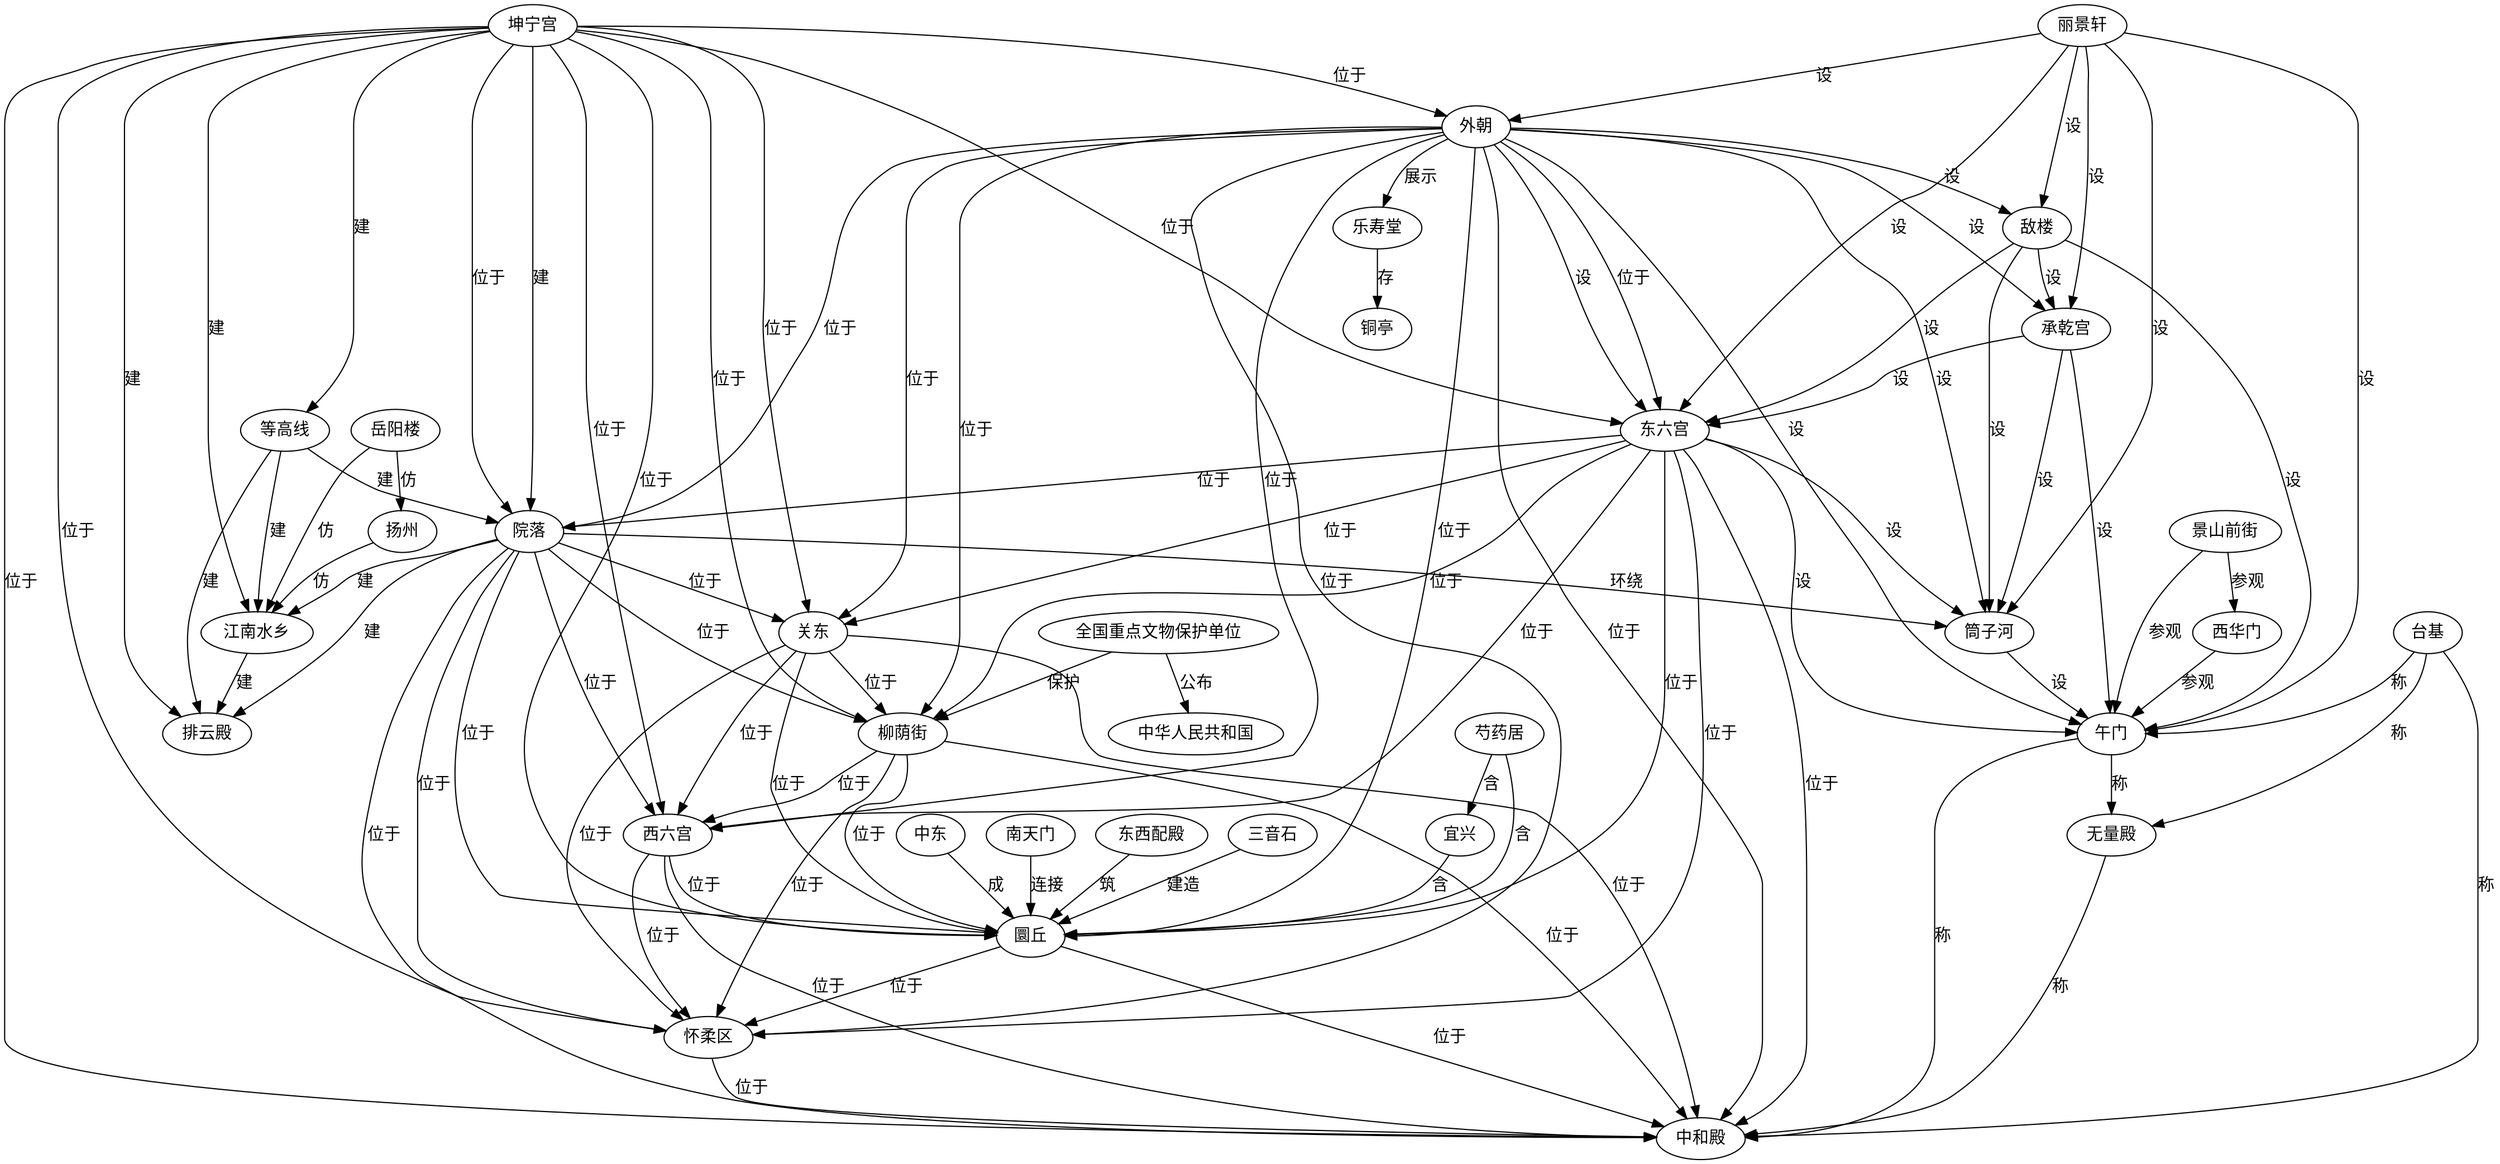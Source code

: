 digraph Visualization {
	"怀柔区" [fontname=FangSong]
	"中和殿" [fontname=FangSong]
	"怀柔区" -> "中和殿" [label="位于" fontname=FangSong]
	"无量殿" [fontname=FangSong]
	"中和殿" [fontname=FangSong]
	"无量殿" -> "中和殿" [label="称" fontname=FangSong]
	"圜丘" [fontname=FangSong]
	"中和殿" [fontname=FangSong]
	"圜丘" -> "中和殿" [label="位于" fontname=FangSong]
	"圜丘" [fontname=FangSong]
	"怀柔区" [fontname=FangSong]
	"圜丘" -> "怀柔区" [label="位于" fontname=FangSong]
	"南天门" [fontname=FangSong]
	"圜丘" [fontname=FangSong]
	"南天门" -> "圜丘" [label="连接" fontname=FangSong]
	"西六宫" [fontname=FangSong]
	"中和殿" [fontname=FangSong]
	"西六宫" -> "中和殿" [label="位于" fontname=FangSong]
	"西六宫" [fontname=FangSong]
	"怀柔区" [fontname=FangSong]
	"西六宫" -> "怀柔区" [label="位于" fontname=FangSong]
	"西六宫" [fontname=FangSong]
	"圜丘" [fontname=FangSong]
	"西六宫" -> "圜丘" [label="位于" fontname=FangSong]
	"柳荫街" [fontname=FangSong]
	"中和殿" [fontname=FangSong]
	"柳荫街" -> "中和殿" [label="位于" fontname=FangSong]
	"柳荫街" [fontname=FangSong]
	"怀柔区" [fontname=FangSong]
	"柳荫街" -> "怀柔区" [label="位于" fontname=FangSong]
	"柳荫街" [fontname=FangSong]
	"圜丘" [fontname=FangSong]
	"柳荫街" -> "圜丘" [label="位于" fontname=FangSong]
	"柳荫街" [fontname=FangSong]
	"西六宫" [fontname=FangSong]
	"柳荫街" -> "西六宫" [label="位于" fontname=FangSong]
	"午门" [fontname=FangSong]
	"中和殿" [fontname=FangSong]
	"午门" -> "中和殿" [label="称" fontname=FangSong]
	"午门" [fontname=FangSong]
	"无量殿" [fontname=FangSong]
	"午门" -> "无量殿" [label="称" fontname=FangSong]
	"江南水乡" [fontname=FangSong]
	"排云殿" [fontname=FangSong]
	"江南水乡" -> "排云殿" [label="建" fontname=FangSong]
	"关东" [fontname=FangSong]
	"中和殿" [fontname=FangSong]
	"关东" -> "中和殿" [label="位于" fontname=FangSong]
	"关东" [fontname=FangSong]
	"怀柔区" [fontname=FangSong]
	"关东" -> "怀柔区" [label="位于" fontname=FangSong]
	"关东" [fontname=FangSong]
	"圜丘" [fontname=FangSong]
	"关东" -> "圜丘" [label="位于" fontname=FangSong]
	"关东" [fontname=FangSong]
	"西六宫" [fontname=FangSong]
	"关东" -> "西六宫" [label="位于" fontname=FangSong]
	"关东" [fontname=FangSong]
	"柳荫街" [fontname=FangSong]
	"关东" -> "柳荫街" [label="位于" fontname=FangSong]
	"筒子河" [fontname=FangSong]
	"午门" [fontname=FangSong]
	"筒子河" -> "午门" [label="设" fontname=FangSong]
	"西华门" [fontname=FangSong]
	"午门" [fontname=FangSong]
	"西华门" -> "午门" [label="参观" fontname=FangSong]
	"院落" [fontname=FangSong]
	"中和殿" [fontname=FangSong]
	"院落" -> "中和殿" [label="位于" fontname=FangSong]
	"院落" [fontname=FangSong]
	"怀柔区" [fontname=FangSong]
	"院落" -> "怀柔区" [label="位于" fontname=FangSong]
	"院落" [fontname=FangSong]
	"排云殿" [fontname=FangSong]
	"院落" -> "排云殿" [label="建" fontname=FangSong]
	"院落" [fontname=FangSong]
	"圜丘" [fontname=FangSong]
	"院落" -> "圜丘" [label="位于" fontname=FangSong]
	"院落" [fontname=FangSong]
	"西六宫" [fontname=FangSong]
	"院落" -> "西六宫" [label="位于" fontname=FangSong]
	"院落" [fontname=FangSong]
	"柳荫街" [fontname=FangSong]
	"院落" -> "柳荫街" [label="位于" fontname=FangSong]
	"院落" [fontname=FangSong]
	"江南水乡" [fontname=FangSong]
	"院落" -> "江南水乡" [label="建" fontname=FangSong]
	"院落" [fontname=FangSong]
	"关东" [fontname=FangSong]
	"院落" -> "关东" [label="位于" fontname=FangSong]
	"院落" [fontname=FangSong]
	"筒子河" [fontname=FangSong]
	"院落" -> "筒子河" [label="环绕" fontname=FangSong]
	"等高线" [fontname=FangSong]
	"排云殿" [fontname=FangSong]
	"等高线" -> "排云殿" [label="建" fontname=FangSong]
	"等高线" [fontname=FangSong]
	"江南水乡" [fontname=FangSong]
	"等高线" -> "江南水乡" [label="建" fontname=FangSong]
	"等高线" [fontname=FangSong]
	"院落" [fontname=FangSong]
	"等高线" -> "院落" [label="建" fontname=FangSong]
	"宜兴" [fontname=FangSong]
	"圜丘" [fontname=FangSong]
	"宜兴" -> "圜丘" [label="含" fontname=FangSong]
	"景山前街" [fontname=FangSong]
	"午门" [fontname=FangSong]
	"景山前街" -> "午门" [label="参观" fontname=FangSong]
	"景山前街" [fontname=FangSong]
	"西华门" [fontname=FangSong]
	"景山前街" -> "西华门" [label="参观" fontname=FangSong]
	"乐寿堂" [fontname=FangSong]
	"铜亭" [fontname=FangSong]
	"乐寿堂" -> "铜亭" [label="存" fontname=FangSong]
	"东六宫" [fontname=FangSong]
	"中和殿" [fontname=FangSong]
	"东六宫" -> "中和殿" [label="位于" fontname=FangSong]
	"东六宫" [fontname=FangSong]
	"怀柔区" [fontname=FangSong]
	"东六宫" -> "怀柔区" [label="位于" fontname=FangSong]
	"东六宫" [fontname=FangSong]
	"圜丘" [fontname=FangSong]
	"东六宫" -> "圜丘" [label="位于" fontname=FangSong]
	"东六宫" [fontname=FangSong]
	"西六宫" [fontname=FangSong]
	"东六宫" -> "西六宫" [label="位于" fontname=FangSong]
	"东六宫" [fontname=FangSong]
	"柳荫街" [fontname=FangSong]
	"东六宫" -> "柳荫街" [label="位于" fontname=FangSong]
	"东六宫" [fontname=FangSong]
	"午门" [fontname=FangSong]
	"东六宫" -> "午门" [label="设" fontname=FangSong]
	"东六宫" [fontname=FangSong]
	"关东" [fontname=FangSong]
	"东六宫" -> "关东" [label="位于" fontname=FangSong]
	"东六宫" [fontname=FangSong]
	"筒子河" [fontname=FangSong]
	"东六宫" -> "筒子河" [label="设" fontname=FangSong]
	"东六宫" [fontname=FangSong]
	"院落" [fontname=FangSong]
	"东六宫" -> "院落" [label="位于" fontname=FangSong]
	"芍药居" [fontname=FangSong]
	"圜丘" [fontname=FangSong]
	"芍药居" -> "圜丘" [label="含" fontname=FangSong]
	"芍药居" [fontname=FangSong]
	"宜兴" [fontname=FangSong]
	"芍药居" -> "宜兴" [label="含" fontname=FangSong]
	"承乾宫" [fontname=FangSong]
	"午门" [fontname=FangSong]
	"承乾宫" -> "午门" [label="设" fontname=FangSong]
	"承乾宫" [fontname=FangSong]
	"筒子河" [fontname=FangSong]
	"承乾宫" -> "筒子河" [label="设" fontname=FangSong]
	"承乾宫" [fontname=FangSong]
	"东六宫" [fontname=FangSong]
	"承乾宫" -> "东六宫" [label="设" fontname=FangSong]
	"东西配殿" [fontname=FangSong]
	"圜丘" [fontname=FangSong]
	"东西配殿" -> "圜丘" [label="筑" fontname=FangSong]
	"敌楼" [fontname=FangSong]
	"午门" [fontname=FangSong]
	"敌楼" -> "午门" [label="设" fontname=FangSong]
	"敌楼" [fontname=FangSong]
	"筒子河" [fontname=FangSong]
	"敌楼" -> "筒子河" [label="设" fontname=FangSong]
	"敌楼" [fontname=FangSong]
	"东六宫" [fontname=FangSong]
	"敌楼" -> "东六宫" [label="设" fontname=FangSong]
	"敌楼" [fontname=FangSong]
	"承乾宫" [fontname=FangSong]
	"敌楼" -> "承乾宫" [label="设" fontname=FangSong]
	"三音石" [fontname=FangSong]
	"圜丘" [fontname=FangSong]
	"三音石" -> "圜丘" [label="建造" fontname=FangSong]
	"台基" [fontname=FangSong]
	"中和殿" [fontname=FangSong]
	"台基" -> "中和殿" [label="称" fontname=FangSong]
	"台基" [fontname=FangSong]
	"无量殿" [fontname=FangSong]
	"台基" -> "无量殿" [label="称" fontname=FangSong]
	"台基" [fontname=FangSong]
	"午门" [fontname=FangSong]
	"台基" -> "午门" [label="称" fontname=FangSong]
	"外朝" [fontname=FangSong]
	"中和殿" [fontname=FangSong]
	"外朝" -> "中和殿" [label="位于" fontname=FangSong]
	"外朝" [fontname=FangSong]
	"怀柔区" [fontname=FangSong]
	"外朝" -> "怀柔区" [label="位于" fontname=FangSong]
	"外朝" [fontname=FangSong]
	"圜丘" [fontname=FangSong]
	"外朝" -> "圜丘" [label="位于" fontname=FangSong]
	"外朝" [fontname=FangSong]
	"西六宫" [fontname=FangSong]
	"外朝" -> "西六宫" [label="位于" fontname=FangSong]
	"外朝" [fontname=FangSong]
	"柳荫街" [fontname=FangSong]
	"外朝" -> "柳荫街" [label="位于" fontname=FangSong]
	"外朝" [fontname=FangSong]
	"午门" [fontname=FangSong]
	"外朝" -> "午门" [label="设" fontname=FangSong]
	"外朝" [fontname=FangSong]
	"关东" [fontname=FangSong]
	"外朝" -> "关东" [label="位于" fontname=FangSong]
	"外朝" [fontname=FangSong]
	"筒子河" [fontname=FangSong]
	"外朝" -> "筒子河" [label="设" fontname=FangSong]
	"外朝" [fontname=FangSong]
	"院落" [fontname=FangSong]
	"外朝" -> "院落" [label="位于" fontname=FangSong]
	"外朝" [fontname=FangSong]
	"乐寿堂" [fontname=FangSong]
	"外朝" -> "乐寿堂" [label="展示" fontname=FangSong]
	"外朝" [fontname=FangSong]
	"东六宫" [fontname=FangSong]
	"外朝" -> "东六宫" [label="设" fontname=FangSong]
	"外朝" [fontname=FangSong]
	"东六宫" [fontname=FangSong]
	"外朝" -> "东六宫" [label="位于" fontname=FangSong]
	"外朝" [fontname=FangSong]
	"承乾宫" [fontname=FangSong]
	"外朝" -> "承乾宫" [label="设" fontname=FangSong]
	"外朝" [fontname=FangSong]
	"敌楼" [fontname=FangSong]
	"外朝" -> "敌楼" [label="设" fontname=FangSong]
	"全国重点文物保护单位" [fontname=FangSong]
	"柳荫街" [fontname=FangSong]
	"全国重点文物保护单位" -> "柳荫街" [label="保护" fontname=FangSong]
	"全国重点文物保护单位" [fontname=FangSong]
	"中华人民共和国" [fontname=FangSong]
	"全国重点文物保护单位" -> "中华人民共和国" [label="公布" fontname=FangSong]
	"扬州" [fontname=FangSong]
	"江南水乡" [fontname=FangSong]
	"扬州" -> "江南水乡" [label="仿" fontname=FangSong]
	"中东" [fontname=FangSong]
	"圜丘" [fontname=FangSong]
	"中东" -> "圜丘" [label="成" fontname=FangSong]
	"坤宁宫" [fontname=FangSong]
	"中和殿" [fontname=FangSong]
	"坤宁宫" -> "中和殿" [label="位于" fontname=FangSong]
	"坤宁宫" [fontname=FangSong]
	"怀柔区" [fontname=FangSong]
	"坤宁宫" -> "怀柔区" [label="位于" fontname=FangSong]
	"坤宁宫" [fontname=FangSong]
	"排云殿" [fontname=FangSong]
	"坤宁宫" -> "排云殿" [label="建" fontname=FangSong]
	"坤宁宫" [fontname=FangSong]
	"圜丘" [fontname=FangSong]
	"坤宁宫" -> "圜丘" [label="位于" fontname=FangSong]
	"坤宁宫" [fontname=FangSong]
	"西六宫" [fontname=FangSong]
	"坤宁宫" -> "西六宫" [label="位于" fontname=FangSong]
	"坤宁宫" [fontname=FangSong]
	"柳荫街" [fontname=FangSong]
	"坤宁宫" -> "柳荫街" [label="位于" fontname=FangSong]
	"坤宁宫" [fontname=FangSong]
	"江南水乡" [fontname=FangSong]
	"坤宁宫" -> "江南水乡" [label="建" fontname=FangSong]
	"坤宁宫" [fontname=FangSong]
	"关东" [fontname=FangSong]
	"坤宁宫" -> "关东" [label="位于" fontname=FangSong]
	"坤宁宫" [fontname=FangSong]
	"院落" [fontname=FangSong]
	"坤宁宫" -> "院落" [label="建" fontname=FangSong]
	"坤宁宫" [fontname=FangSong]
	"院落" [fontname=FangSong]
	"坤宁宫" -> "院落" [label="位于" fontname=FangSong]
	"坤宁宫" [fontname=FangSong]
	"等高线" [fontname=FangSong]
	"坤宁宫" -> "等高线" [label="建" fontname=FangSong]
	"坤宁宫" [fontname=FangSong]
	"东六宫" [fontname=FangSong]
	"坤宁宫" -> "东六宫" [label="位于" fontname=FangSong]
	"坤宁宫" [fontname=FangSong]
	"外朝" [fontname=FangSong]
	"坤宁宫" -> "外朝" [label="位于" fontname=FangSong]
	"岳阳楼" [fontname=FangSong]
	"江南水乡" [fontname=FangSong]
	"岳阳楼" -> "江南水乡" [label="仿" fontname=FangSong]
	"岳阳楼" [fontname=FangSong]
	"扬州" [fontname=FangSong]
	"岳阳楼" -> "扬州" [label="仿" fontname=FangSong]
	"丽景轩" [fontname=FangSong]
	"午门" [fontname=FangSong]
	"丽景轩" -> "午门" [label="设" fontname=FangSong]
	"丽景轩" [fontname=FangSong]
	"筒子河" [fontname=FangSong]
	"丽景轩" -> "筒子河" [label="设" fontname=FangSong]
	"丽景轩" [fontname=FangSong]
	"东六宫" [fontname=FangSong]
	"丽景轩" -> "东六宫" [label="设" fontname=FangSong]
	"丽景轩" [fontname=FangSong]
	"承乾宫" [fontname=FangSong]
	"丽景轩" -> "承乾宫" [label="设" fontname=FangSong]
	"丽景轩" [fontname=FangSong]
	"敌楼" [fontname=FangSong]
	"丽景轩" -> "敌楼" [label="设" fontname=FangSong]
	"丽景轩" [fontname=FangSong]
	"外朝" [fontname=FangSong]
	"丽景轩" -> "外朝" [label="设" fontname=FangSong]
}
